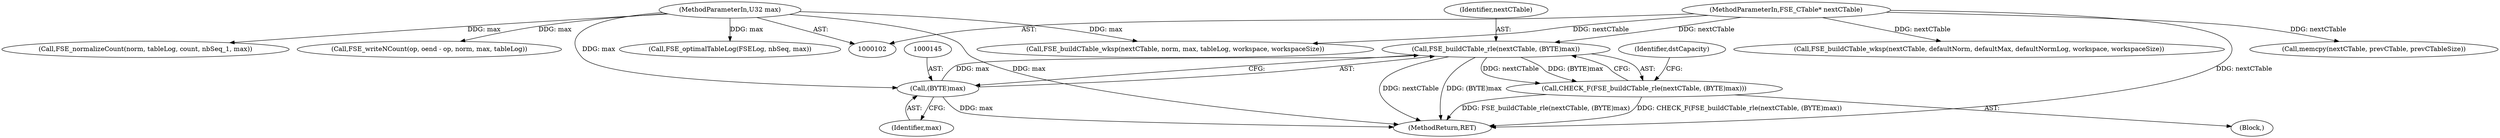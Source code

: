 digraph "0_zstd_3e5cdf1b6a85843e991d7d10f6a2567c15580da0@pointer" {
"1000142" [label="(Call,FSE_buildCTable_rle(nextCTable, (BYTE)max))"];
"1000105" [label="(MethodParameterIn,FSE_CTable* nextCTable)"];
"1000144" [label="(Call,(BYTE)max)"];
"1000109" [label="(MethodParameterIn,U32 max)"];
"1000141" [label="(Call,CHECK_F(FSE_buildCTable_rle(nextCTable, (BYTE)max)))"];
"1000141" [label="(Call,CHECK_F(FSE_buildCTable_rle(nextCTable, (BYTE)max)))"];
"1000142" [label="(Call,FSE_buildCTable_rle(nextCTable, (BYTE)max))"];
"1000220" [label="(Call,FSE_normalizeCount(norm, tableLog, count, nbSeq_1, max))"];
"1000244" [label="(Call,FSE_buildCTable_wksp(nextCTable, norm, max, tableLog, workspace, workspaceSize))"];
"1000260" [label="(MethodReturn,RET)"];
"1000105" [label="(MethodParameterIn,FSE_CTable* nextCTable)"];
"1000230" [label="(Call,FSE_writeNCount(op, oend - op, norm, max, tableLog))"];
"1000139" [label="(Block,)"];
"1000190" [label="(Call,FSE_optimalTableLog(FSELog, nbSeq, max))"];
"1000144" [label="(Call,(BYTE)max)"];
"1000109" [label="(MethodParameterIn,U32 max)"];
"1000143" [label="(Identifier,nextCTable)"];
"1000171" [label="(Call,FSE_buildCTable_wksp(nextCTable, defaultNorm, defaultMax, defaultNormLog, workspace, workspaceSize))"];
"1000149" [label="(Identifier,dstCapacity)"];
"1000163" [label="(Call,memcpy(nextCTable, prevCTable, prevCTableSize))"];
"1000146" [label="(Identifier,max)"];
"1000142" -> "1000141"  [label="AST: "];
"1000142" -> "1000144"  [label="CFG: "];
"1000143" -> "1000142"  [label="AST: "];
"1000144" -> "1000142"  [label="AST: "];
"1000141" -> "1000142"  [label="CFG: "];
"1000142" -> "1000260"  [label="DDG: (BYTE)max"];
"1000142" -> "1000260"  [label="DDG: nextCTable"];
"1000142" -> "1000141"  [label="DDG: nextCTable"];
"1000142" -> "1000141"  [label="DDG: (BYTE)max"];
"1000105" -> "1000142"  [label="DDG: nextCTable"];
"1000144" -> "1000142"  [label="DDG: max"];
"1000105" -> "1000102"  [label="AST: "];
"1000105" -> "1000260"  [label="DDG: nextCTable"];
"1000105" -> "1000163"  [label="DDG: nextCTable"];
"1000105" -> "1000171"  [label="DDG: nextCTable"];
"1000105" -> "1000244"  [label="DDG: nextCTable"];
"1000144" -> "1000146"  [label="CFG: "];
"1000145" -> "1000144"  [label="AST: "];
"1000146" -> "1000144"  [label="AST: "];
"1000144" -> "1000260"  [label="DDG: max"];
"1000109" -> "1000144"  [label="DDG: max"];
"1000109" -> "1000102"  [label="AST: "];
"1000109" -> "1000260"  [label="DDG: max"];
"1000109" -> "1000190"  [label="DDG: max"];
"1000109" -> "1000220"  [label="DDG: max"];
"1000109" -> "1000230"  [label="DDG: max"];
"1000109" -> "1000244"  [label="DDG: max"];
"1000141" -> "1000139"  [label="AST: "];
"1000149" -> "1000141"  [label="CFG: "];
"1000141" -> "1000260"  [label="DDG: FSE_buildCTable_rle(nextCTable, (BYTE)max)"];
"1000141" -> "1000260"  [label="DDG: CHECK_F(FSE_buildCTable_rle(nextCTable, (BYTE)max))"];
}
